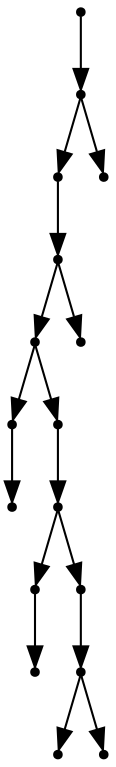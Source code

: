 digraph {
  16 [shape=point];
  15 [shape=point];
  13 [shape=point];
  12 [shape=point];
  10 [shape=point];
  1 [shape=point];
  0 [shape=point];
  9 [shape=point];
  8 [shape=point];
  3 [shape=point];
  2 [shape=point];
  7 [shape=point];
  6 [shape=point];
  4 [shape=point];
  5 [shape=point];
  11 [shape=point];
  14 [shape=point];
16 -> 15;
15 -> 13;
13 -> 12;
12 -> 10;
10 -> 1;
1 -> 0;
10 -> 9;
9 -> 8;
8 -> 3;
3 -> 2;
8 -> 7;
7 -> 6;
6 -> 4;
6 -> 5;
12 -> 11;
15 -> 14;
}
